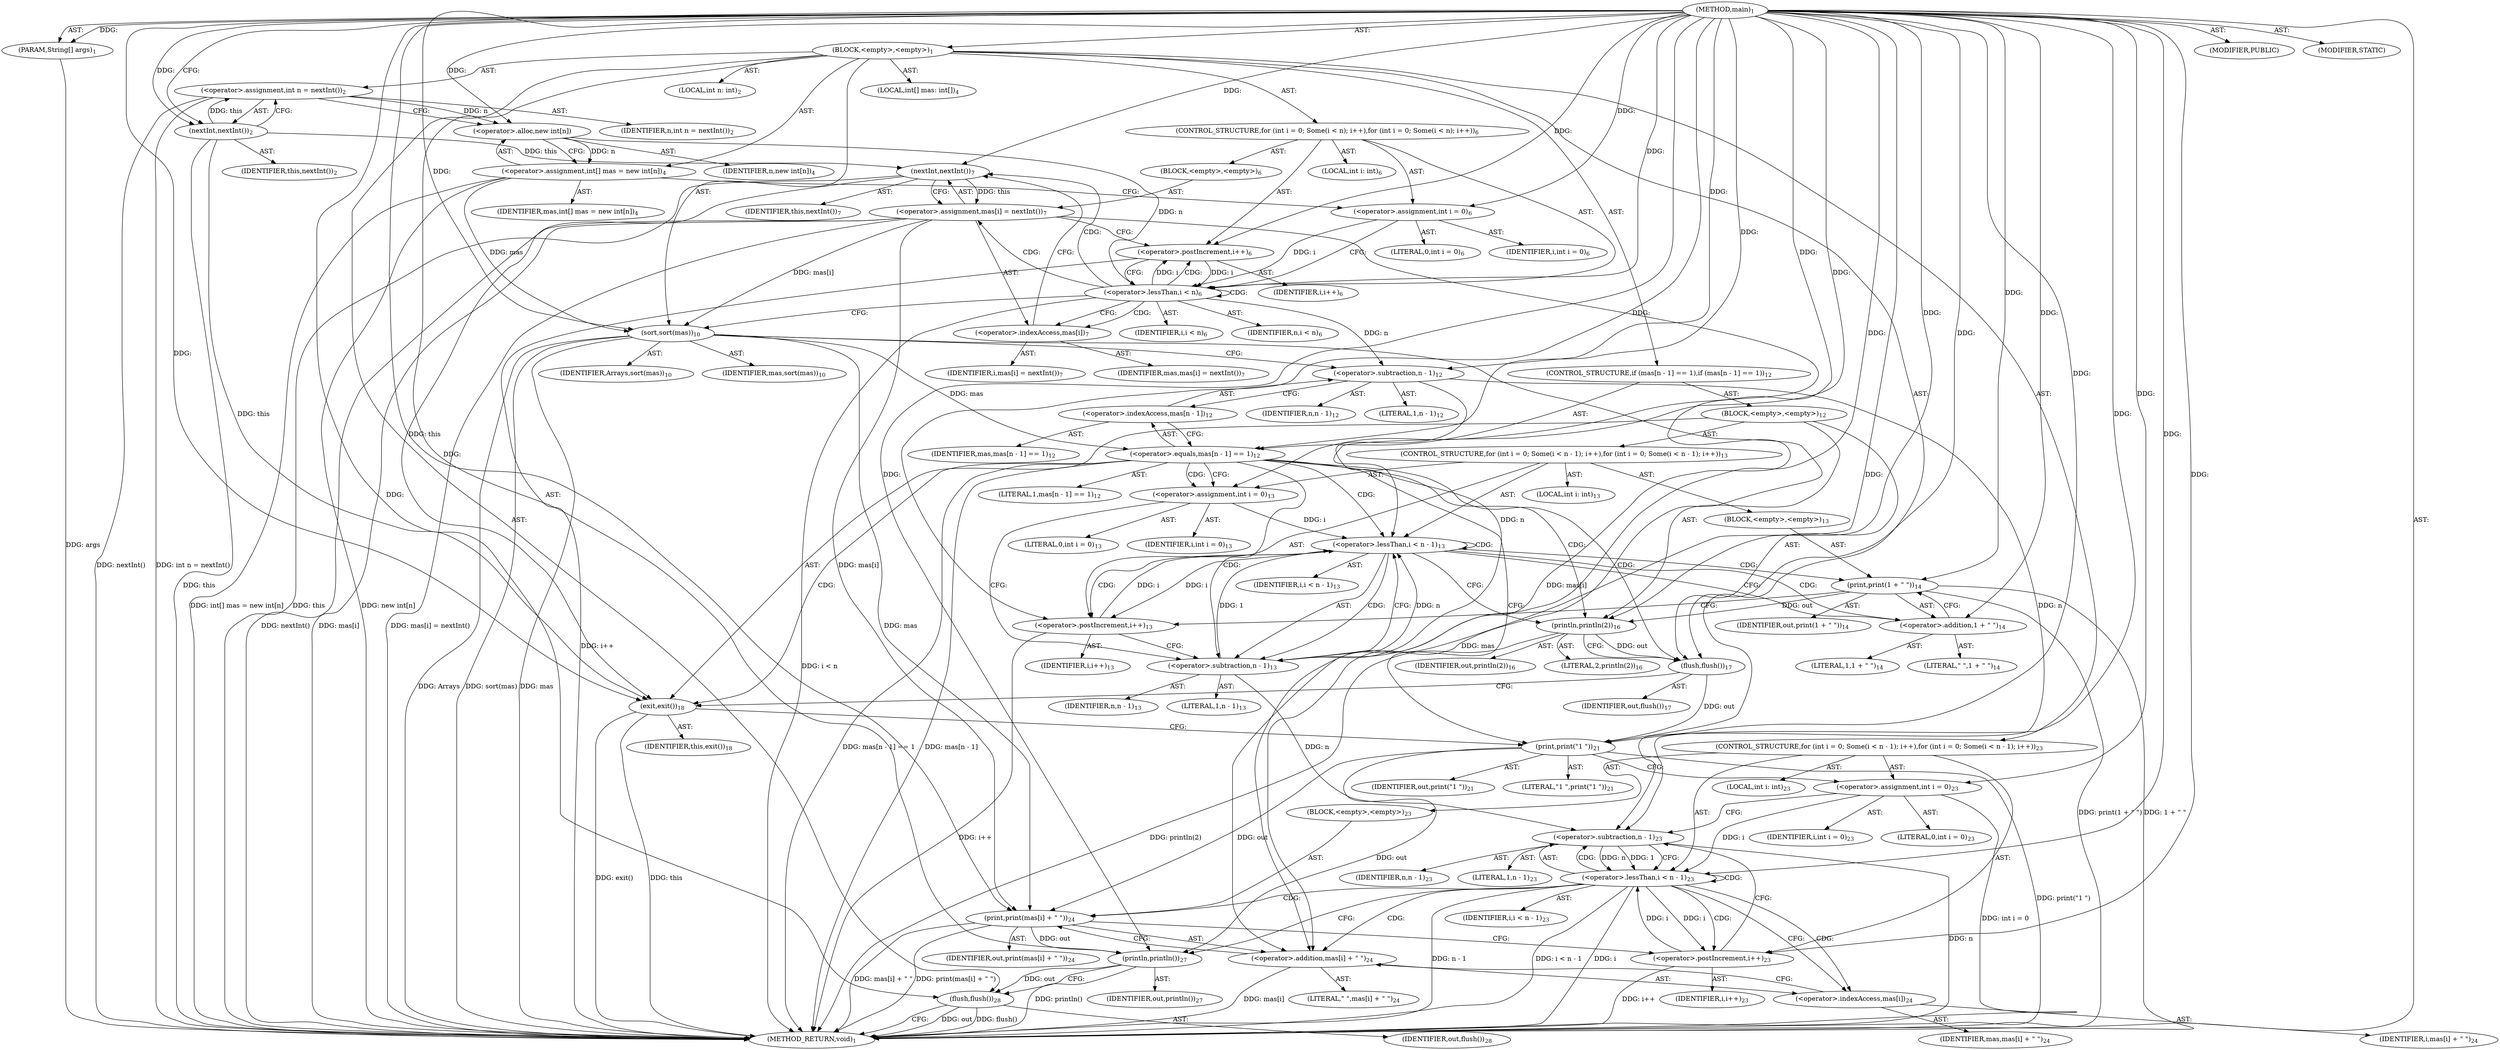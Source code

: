 digraph "main" {  
"17" [label = <(METHOD,main)<SUB>1</SUB>> ]
"18" [label = <(PARAM,String[] args)<SUB>1</SUB>> ]
"19" [label = <(BLOCK,&lt;empty&gt;,&lt;empty&gt;)<SUB>1</SUB>> ]
"20" [label = <(LOCAL,int n: int)<SUB>2</SUB>> ]
"21" [label = <(&lt;operator&gt;.assignment,int n = nextInt())<SUB>2</SUB>> ]
"22" [label = <(IDENTIFIER,n,int n = nextInt())<SUB>2</SUB>> ]
"23" [label = <(nextInt,nextInt())<SUB>2</SUB>> ]
"24" [label = <(IDENTIFIER,this,nextInt())<SUB>2</SUB>> ]
"25" [label = <(LOCAL,int[] mas: int[])<SUB>4</SUB>> ]
"26" [label = <(&lt;operator&gt;.assignment,int[] mas = new int[n])<SUB>4</SUB>> ]
"27" [label = <(IDENTIFIER,mas,int[] mas = new int[n])<SUB>4</SUB>> ]
"28" [label = <(&lt;operator&gt;.alloc,new int[n])> ]
"29" [label = <(IDENTIFIER,n,new int[n])<SUB>4</SUB>> ]
"30" [label = <(CONTROL_STRUCTURE,for (int i = 0; Some(i &lt; n); i++),for (int i = 0; Some(i &lt; n); i++))<SUB>6</SUB>> ]
"31" [label = <(LOCAL,int i: int)<SUB>6</SUB>> ]
"32" [label = <(&lt;operator&gt;.assignment,int i = 0)<SUB>6</SUB>> ]
"33" [label = <(IDENTIFIER,i,int i = 0)<SUB>6</SUB>> ]
"34" [label = <(LITERAL,0,int i = 0)<SUB>6</SUB>> ]
"35" [label = <(&lt;operator&gt;.lessThan,i &lt; n)<SUB>6</SUB>> ]
"36" [label = <(IDENTIFIER,i,i &lt; n)<SUB>6</SUB>> ]
"37" [label = <(IDENTIFIER,n,i &lt; n)<SUB>6</SUB>> ]
"38" [label = <(&lt;operator&gt;.postIncrement,i++)<SUB>6</SUB>> ]
"39" [label = <(IDENTIFIER,i,i++)<SUB>6</SUB>> ]
"40" [label = <(BLOCK,&lt;empty&gt;,&lt;empty&gt;)<SUB>6</SUB>> ]
"41" [label = <(&lt;operator&gt;.assignment,mas[i] = nextInt())<SUB>7</SUB>> ]
"42" [label = <(&lt;operator&gt;.indexAccess,mas[i])<SUB>7</SUB>> ]
"43" [label = <(IDENTIFIER,mas,mas[i] = nextInt())<SUB>7</SUB>> ]
"44" [label = <(IDENTIFIER,i,mas[i] = nextInt())<SUB>7</SUB>> ]
"45" [label = <(nextInt,nextInt())<SUB>7</SUB>> ]
"46" [label = <(IDENTIFIER,this,nextInt())<SUB>7</SUB>> ]
"47" [label = <(sort,sort(mas))<SUB>10</SUB>> ]
"48" [label = <(IDENTIFIER,Arrays,sort(mas))<SUB>10</SUB>> ]
"49" [label = <(IDENTIFIER,mas,sort(mas))<SUB>10</SUB>> ]
"50" [label = <(CONTROL_STRUCTURE,if (mas[n - 1] == 1),if (mas[n - 1] == 1))<SUB>12</SUB>> ]
"51" [label = <(&lt;operator&gt;.equals,mas[n - 1] == 1)<SUB>12</SUB>> ]
"52" [label = <(&lt;operator&gt;.indexAccess,mas[n - 1])<SUB>12</SUB>> ]
"53" [label = <(IDENTIFIER,mas,mas[n - 1] == 1)<SUB>12</SUB>> ]
"54" [label = <(&lt;operator&gt;.subtraction,n - 1)<SUB>12</SUB>> ]
"55" [label = <(IDENTIFIER,n,n - 1)<SUB>12</SUB>> ]
"56" [label = <(LITERAL,1,n - 1)<SUB>12</SUB>> ]
"57" [label = <(LITERAL,1,mas[n - 1] == 1)<SUB>12</SUB>> ]
"58" [label = <(BLOCK,&lt;empty&gt;,&lt;empty&gt;)<SUB>12</SUB>> ]
"59" [label = <(CONTROL_STRUCTURE,for (int i = 0; Some(i &lt; n - 1); i++),for (int i = 0; Some(i &lt; n - 1); i++))<SUB>13</SUB>> ]
"60" [label = <(LOCAL,int i: int)<SUB>13</SUB>> ]
"61" [label = <(&lt;operator&gt;.assignment,int i = 0)<SUB>13</SUB>> ]
"62" [label = <(IDENTIFIER,i,int i = 0)<SUB>13</SUB>> ]
"63" [label = <(LITERAL,0,int i = 0)<SUB>13</SUB>> ]
"64" [label = <(&lt;operator&gt;.lessThan,i &lt; n - 1)<SUB>13</SUB>> ]
"65" [label = <(IDENTIFIER,i,i &lt; n - 1)<SUB>13</SUB>> ]
"66" [label = <(&lt;operator&gt;.subtraction,n - 1)<SUB>13</SUB>> ]
"67" [label = <(IDENTIFIER,n,n - 1)<SUB>13</SUB>> ]
"68" [label = <(LITERAL,1,n - 1)<SUB>13</SUB>> ]
"69" [label = <(&lt;operator&gt;.postIncrement,i++)<SUB>13</SUB>> ]
"70" [label = <(IDENTIFIER,i,i++)<SUB>13</SUB>> ]
"71" [label = <(BLOCK,&lt;empty&gt;,&lt;empty&gt;)<SUB>13</SUB>> ]
"72" [label = <(print,print(1 + &quot; &quot;))<SUB>14</SUB>> ]
"73" [label = <(IDENTIFIER,out,print(1 + &quot; &quot;))<SUB>14</SUB>> ]
"74" [label = <(&lt;operator&gt;.addition,1 + &quot; &quot;)<SUB>14</SUB>> ]
"75" [label = <(LITERAL,1,1 + &quot; &quot;)<SUB>14</SUB>> ]
"76" [label = <(LITERAL,&quot; &quot;,1 + &quot; &quot;)<SUB>14</SUB>> ]
"77" [label = <(println,println(2))<SUB>16</SUB>> ]
"78" [label = <(IDENTIFIER,out,println(2))<SUB>16</SUB>> ]
"79" [label = <(LITERAL,2,println(2))<SUB>16</SUB>> ]
"80" [label = <(flush,flush())<SUB>17</SUB>> ]
"81" [label = <(IDENTIFIER,out,flush())<SUB>17</SUB>> ]
"82" [label = <(exit,exit())<SUB>18</SUB>> ]
"83" [label = <(IDENTIFIER,this,exit())<SUB>18</SUB>> ]
"84" [label = <(print,print(&quot;1 &quot;))<SUB>21</SUB>> ]
"85" [label = <(IDENTIFIER,out,print(&quot;1 &quot;))<SUB>21</SUB>> ]
"86" [label = <(LITERAL,&quot;1 &quot;,print(&quot;1 &quot;))<SUB>21</SUB>> ]
"87" [label = <(CONTROL_STRUCTURE,for (int i = 0; Some(i &lt; n - 1); i++),for (int i = 0; Some(i &lt; n - 1); i++))<SUB>23</SUB>> ]
"88" [label = <(LOCAL,int i: int)<SUB>23</SUB>> ]
"89" [label = <(&lt;operator&gt;.assignment,int i = 0)<SUB>23</SUB>> ]
"90" [label = <(IDENTIFIER,i,int i = 0)<SUB>23</SUB>> ]
"91" [label = <(LITERAL,0,int i = 0)<SUB>23</SUB>> ]
"92" [label = <(&lt;operator&gt;.lessThan,i &lt; n - 1)<SUB>23</SUB>> ]
"93" [label = <(IDENTIFIER,i,i &lt; n - 1)<SUB>23</SUB>> ]
"94" [label = <(&lt;operator&gt;.subtraction,n - 1)<SUB>23</SUB>> ]
"95" [label = <(IDENTIFIER,n,n - 1)<SUB>23</SUB>> ]
"96" [label = <(LITERAL,1,n - 1)<SUB>23</SUB>> ]
"97" [label = <(&lt;operator&gt;.postIncrement,i++)<SUB>23</SUB>> ]
"98" [label = <(IDENTIFIER,i,i++)<SUB>23</SUB>> ]
"99" [label = <(BLOCK,&lt;empty&gt;,&lt;empty&gt;)<SUB>23</SUB>> ]
"100" [label = <(print,print(mas[i] + &quot; &quot;))<SUB>24</SUB>> ]
"101" [label = <(IDENTIFIER,out,print(mas[i] + &quot; &quot;))<SUB>24</SUB>> ]
"102" [label = <(&lt;operator&gt;.addition,mas[i] + &quot; &quot;)<SUB>24</SUB>> ]
"103" [label = <(&lt;operator&gt;.indexAccess,mas[i])<SUB>24</SUB>> ]
"104" [label = <(IDENTIFIER,mas,mas[i] + &quot; &quot;)<SUB>24</SUB>> ]
"105" [label = <(IDENTIFIER,i,mas[i] + &quot; &quot;)<SUB>24</SUB>> ]
"106" [label = <(LITERAL,&quot; &quot;,mas[i] + &quot; &quot;)<SUB>24</SUB>> ]
"107" [label = <(println,println())<SUB>27</SUB>> ]
"108" [label = <(IDENTIFIER,out,println())<SUB>27</SUB>> ]
"109" [label = <(flush,flush())<SUB>28</SUB>> ]
"110" [label = <(IDENTIFIER,out,flush())<SUB>28</SUB>> ]
"111" [label = <(MODIFIER,PUBLIC)> ]
"112" [label = <(MODIFIER,STATIC)> ]
"113" [label = <(METHOD_RETURN,void)<SUB>1</SUB>> ]
  "17" -> "18"  [ label = "AST: "] 
  "17" -> "19"  [ label = "AST: "] 
  "17" -> "111"  [ label = "AST: "] 
  "17" -> "112"  [ label = "AST: "] 
  "17" -> "113"  [ label = "AST: "] 
  "19" -> "20"  [ label = "AST: "] 
  "19" -> "21"  [ label = "AST: "] 
  "19" -> "25"  [ label = "AST: "] 
  "19" -> "26"  [ label = "AST: "] 
  "19" -> "30"  [ label = "AST: "] 
  "19" -> "47"  [ label = "AST: "] 
  "19" -> "50"  [ label = "AST: "] 
  "19" -> "84"  [ label = "AST: "] 
  "19" -> "87"  [ label = "AST: "] 
  "19" -> "107"  [ label = "AST: "] 
  "19" -> "109"  [ label = "AST: "] 
  "21" -> "22"  [ label = "AST: "] 
  "21" -> "23"  [ label = "AST: "] 
  "23" -> "24"  [ label = "AST: "] 
  "26" -> "27"  [ label = "AST: "] 
  "26" -> "28"  [ label = "AST: "] 
  "28" -> "29"  [ label = "AST: "] 
  "30" -> "31"  [ label = "AST: "] 
  "30" -> "32"  [ label = "AST: "] 
  "30" -> "35"  [ label = "AST: "] 
  "30" -> "38"  [ label = "AST: "] 
  "30" -> "40"  [ label = "AST: "] 
  "32" -> "33"  [ label = "AST: "] 
  "32" -> "34"  [ label = "AST: "] 
  "35" -> "36"  [ label = "AST: "] 
  "35" -> "37"  [ label = "AST: "] 
  "38" -> "39"  [ label = "AST: "] 
  "40" -> "41"  [ label = "AST: "] 
  "41" -> "42"  [ label = "AST: "] 
  "41" -> "45"  [ label = "AST: "] 
  "42" -> "43"  [ label = "AST: "] 
  "42" -> "44"  [ label = "AST: "] 
  "45" -> "46"  [ label = "AST: "] 
  "47" -> "48"  [ label = "AST: "] 
  "47" -> "49"  [ label = "AST: "] 
  "50" -> "51"  [ label = "AST: "] 
  "50" -> "58"  [ label = "AST: "] 
  "51" -> "52"  [ label = "AST: "] 
  "51" -> "57"  [ label = "AST: "] 
  "52" -> "53"  [ label = "AST: "] 
  "52" -> "54"  [ label = "AST: "] 
  "54" -> "55"  [ label = "AST: "] 
  "54" -> "56"  [ label = "AST: "] 
  "58" -> "59"  [ label = "AST: "] 
  "58" -> "77"  [ label = "AST: "] 
  "58" -> "80"  [ label = "AST: "] 
  "58" -> "82"  [ label = "AST: "] 
  "59" -> "60"  [ label = "AST: "] 
  "59" -> "61"  [ label = "AST: "] 
  "59" -> "64"  [ label = "AST: "] 
  "59" -> "69"  [ label = "AST: "] 
  "59" -> "71"  [ label = "AST: "] 
  "61" -> "62"  [ label = "AST: "] 
  "61" -> "63"  [ label = "AST: "] 
  "64" -> "65"  [ label = "AST: "] 
  "64" -> "66"  [ label = "AST: "] 
  "66" -> "67"  [ label = "AST: "] 
  "66" -> "68"  [ label = "AST: "] 
  "69" -> "70"  [ label = "AST: "] 
  "71" -> "72"  [ label = "AST: "] 
  "72" -> "73"  [ label = "AST: "] 
  "72" -> "74"  [ label = "AST: "] 
  "74" -> "75"  [ label = "AST: "] 
  "74" -> "76"  [ label = "AST: "] 
  "77" -> "78"  [ label = "AST: "] 
  "77" -> "79"  [ label = "AST: "] 
  "80" -> "81"  [ label = "AST: "] 
  "82" -> "83"  [ label = "AST: "] 
  "84" -> "85"  [ label = "AST: "] 
  "84" -> "86"  [ label = "AST: "] 
  "87" -> "88"  [ label = "AST: "] 
  "87" -> "89"  [ label = "AST: "] 
  "87" -> "92"  [ label = "AST: "] 
  "87" -> "97"  [ label = "AST: "] 
  "87" -> "99"  [ label = "AST: "] 
  "89" -> "90"  [ label = "AST: "] 
  "89" -> "91"  [ label = "AST: "] 
  "92" -> "93"  [ label = "AST: "] 
  "92" -> "94"  [ label = "AST: "] 
  "94" -> "95"  [ label = "AST: "] 
  "94" -> "96"  [ label = "AST: "] 
  "97" -> "98"  [ label = "AST: "] 
  "99" -> "100"  [ label = "AST: "] 
  "100" -> "101"  [ label = "AST: "] 
  "100" -> "102"  [ label = "AST: "] 
  "102" -> "103"  [ label = "AST: "] 
  "102" -> "106"  [ label = "AST: "] 
  "103" -> "104"  [ label = "AST: "] 
  "103" -> "105"  [ label = "AST: "] 
  "107" -> "108"  [ label = "AST: "] 
  "109" -> "110"  [ label = "AST: "] 
  "21" -> "28"  [ label = "CFG: "] 
  "26" -> "32"  [ label = "CFG: "] 
  "47" -> "54"  [ label = "CFG: "] 
  "84" -> "89"  [ label = "CFG: "] 
  "107" -> "109"  [ label = "CFG: "] 
  "109" -> "113"  [ label = "CFG: "] 
  "23" -> "21"  [ label = "CFG: "] 
  "28" -> "26"  [ label = "CFG: "] 
  "32" -> "35"  [ label = "CFG: "] 
  "35" -> "42"  [ label = "CFG: "] 
  "35" -> "47"  [ label = "CFG: "] 
  "38" -> "35"  [ label = "CFG: "] 
  "51" -> "61"  [ label = "CFG: "] 
  "51" -> "84"  [ label = "CFG: "] 
  "89" -> "94"  [ label = "CFG: "] 
  "92" -> "103"  [ label = "CFG: "] 
  "92" -> "107"  [ label = "CFG: "] 
  "97" -> "94"  [ label = "CFG: "] 
  "41" -> "38"  [ label = "CFG: "] 
  "52" -> "51"  [ label = "CFG: "] 
  "77" -> "80"  [ label = "CFG: "] 
  "80" -> "82"  [ label = "CFG: "] 
  "82" -> "84"  [ label = "CFG: "] 
  "94" -> "92"  [ label = "CFG: "] 
  "100" -> "97"  [ label = "CFG: "] 
  "42" -> "45"  [ label = "CFG: "] 
  "45" -> "41"  [ label = "CFG: "] 
  "54" -> "52"  [ label = "CFG: "] 
  "61" -> "66"  [ label = "CFG: "] 
  "64" -> "74"  [ label = "CFG: "] 
  "64" -> "77"  [ label = "CFG: "] 
  "69" -> "66"  [ label = "CFG: "] 
  "102" -> "100"  [ label = "CFG: "] 
  "66" -> "64"  [ label = "CFG: "] 
  "72" -> "69"  [ label = "CFG: "] 
  "103" -> "102"  [ label = "CFG: "] 
  "74" -> "72"  [ label = "CFG: "] 
  "17" -> "23"  [ label = "CFG: "] 
  "18" -> "113"  [ label = "DDG: args"] 
  "23" -> "113"  [ label = "DDG: this"] 
  "21" -> "113"  [ label = "DDG: nextInt()"] 
  "21" -> "113"  [ label = "DDG: int n = nextInt()"] 
  "26" -> "113"  [ label = "DDG: new int[n]"] 
  "26" -> "113"  [ label = "DDG: int[] mas = new int[n]"] 
  "35" -> "113"  [ label = "DDG: i &lt; n"] 
  "47" -> "113"  [ label = "DDG: mas"] 
  "47" -> "113"  [ label = "DDG: sort(mas)"] 
  "51" -> "113"  [ label = "DDG: mas[n - 1]"] 
  "51" -> "113"  [ label = "DDG: mas[n - 1] == 1"] 
  "77" -> "113"  [ label = "DDG: println(2)"] 
  "82" -> "113"  [ label = "DDG: this"] 
  "82" -> "113"  [ label = "DDG: exit()"] 
  "84" -> "113"  [ label = "DDG: print(&quot;1 &quot;)"] 
  "89" -> "113"  [ label = "DDG: int i = 0"] 
  "92" -> "113"  [ label = "DDG: i"] 
  "94" -> "113"  [ label = "DDG: n"] 
  "92" -> "113"  [ label = "DDG: n - 1"] 
  "92" -> "113"  [ label = "DDG: i &lt; n - 1"] 
  "107" -> "113"  [ label = "DDG: println()"] 
  "109" -> "113"  [ label = "DDG: out"] 
  "109" -> "113"  [ label = "DDG: flush()"] 
  "102" -> "113"  [ label = "DDG: mas[i]"] 
  "100" -> "113"  [ label = "DDG: mas[i] + &quot; &quot;"] 
  "100" -> "113"  [ label = "DDG: print(mas[i] + &quot; &quot;)"] 
  "97" -> "113"  [ label = "DDG: i++"] 
  "72" -> "113"  [ label = "DDG: 1 + &quot; &quot;"] 
  "72" -> "113"  [ label = "DDG: print(1 + &quot; &quot;)"] 
  "69" -> "113"  [ label = "DDG: i++"] 
  "41" -> "113"  [ label = "DDG: mas[i]"] 
  "45" -> "113"  [ label = "DDG: this"] 
  "41" -> "113"  [ label = "DDG: nextInt()"] 
  "41" -> "113"  [ label = "DDG: mas[i] = nextInt()"] 
  "38" -> "113"  [ label = "DDG: i++"] 
  "47" -> "113"  [ label = "DDG: Arrays"] 
  "17" -> "18"  [ label = "DDG: "] 
  "23" -> "21"  [ label = "DDG: this"] 
  "28" -> "26"  [ label = "DDG: n"] 
  "17" -> "32"  [ label = "DDG: "] 
  "17" -> "47"  [ label = "DDG: "] 
  "26" -> "47"  [ label = "DDG: mas"] 
  "41" -> "47"  [ label = "DDG: mas[i]"] 
  "80" -> "84"  [ label = "DDG: out"] 
  "17" -> "84"  [ label = "DDG: "] 
  "17" -> "89"  [ label = "DDG: "] 
  "84" -> "107"  [ label = "DDG: out"] 
  "100" -> "107"  [ label = "DDG: out"] 
  "17" -> "107"  [ label = "DDG: "] 
  "107" -> "109"  [ label = "DDG: out"] 
  "17" -> "109"  [ label = "DDG: "] 
  "17" -> "23"  [ label = "DDG: "] 
  "21" -> "28"  [ label = "DDG: n"] 
  "17" -> "28"  [ label = "DDG: "] 
  "32" -> "35"  [ label = "DDG: i"] 
  "38" -> "35"  [ label = "DDG: i"] 
  "17" -> "35"  [ label = "DDG: "] 
  "28" -> "35"  [ label = "DDG: n"] 
  "35" -> "38"  [ label = "DDG: i"] 
  "17" -> "38"  [ label = "DDG: "] 
  "45" -> "41"  [ label = "DDG: this"] 
  "47" -> "51"  [ label = "DDG: mas"] 
  "17" -> "51"  [ label = "DDG: "] 
  "89" -> "92"  [ label = "DDG: i"] 
  "97" -> "92"  [ label = "DDG: i"] 
  "17" -> "92"  [ label = "DDG: "] 
  "94" -> "92"  [ label = "DDG: n"] 
  "94" -> "92"  [ label = "DDG: 1"] 
  "92" -> "97"  [ label = "DDG: i"] 
  "17" -> "97"  [ label = "DDG: "] 
  "17" -> "61"  [ label = "DDG: "] 
  "72" -> "77"  [ label = "DDG: out"] 
  "17" -> "77"  [ label = "DDG: "] 
  "77" -> "80"  [ label = "DDG: out"] 
  "17" -> "80"  [ label = "DDG: "] 
  "23" -> "82"  [ label = "DDG: this"] 
  "45" -> "82"  [ label = "DDG: this"] 
  "17" -> "82"  [ label = "DDG: "] 
  "54" -> "94"  [ label = "DDG: n"] 
  "66" -> "94"  [ label = "DDG: n"] 
  "17" -> "94"  [ label = "DDG: "] 
  "84" -> "100"  [ label = "DDG: out"] 
  "17" -> "100"  [ label = "DDG: "] 
  "47" -> "100"  [ label = "DDG: mas"] 
  "41" -> "100"  [ label = "DDG: mas[i]"] 
  "23" -> "45"  [ label = "DDG: this"] 
  "17" -> "45"  [ label = "DDG: "] 
  "35" -> "54"  [ label = "DDG: n"] 
  "17" -> "54"  [ label = "DDG: "] 
  "61" -> "64"  [ label = "DDG: i"] 
  "69" -> "64"  [ label = "DDG: i"] 
  "17" -> "64"  [ label = "DDG: "] 
  "66" -> "64"  [ label = "DDG: n"] 
  "66" -> "64"  [ label = "DDG: 1"] 
  "64" -> "69"  [ label = "DDG: i"] 
  "17" -> "69"  [ label = "DDG: "] 
  "47" -> "102"  [ label = "DDG: mas"] 
  "41" -> "102"  [ label = "DDG: mas[i]"] 
  "17" -> "102"  [ label = "DDG: "] 
  "54" -> "66"  [ label = "DDG: n"] 
  "17" -> "66"  [ label = "DDG: "] 
  "17" -> "72"  [ label = "DDG: "] 
  "17" -> "74"  [ label = "DDG: "] 
  "35" -> "42"  [ label = "CDG: "] 
  "35" -> "38"  [ label = "CDG: "] 
  "35" -> "41"  [ label = "CDG: "] 
  "35" -> "45"  [ label = "CDG: "] 
  "35" -> "35"  [ label = "CDG: "] 
  "51" -> "80"  [ label = "CDG: "] 
  "51" -> "61"  [ label = "CDG: "] 
  "51" -> "77"  [ label = "CDG: "] 
  "51" -> "64"  [ label = "CDG: "] 
  "51" -> "66"  [ label = "CDG: "] 
  "51" -> "82"  [ label = "CDG: "] 
  "92" -> "94"  [ label = "CDG: "] 
  "92" -> "100"  [ label = "CDG: "] 
  "92" -> "102"  [ label = "CDG: "] 
  "92" -> "103"  [ label = "CDG: "] 
  "92" -> "92"  [ label = "CDG: "] 
  "92" -> "97"  [ label = "CDG: "] 
  "64" -> "64"  [ label = "CDG: "] 
  "64" -> "66"  [ label = "CDG: "] 
  "64" -> "72"  [ label = "CDG: "] 
  "64" -> "69"  [ label = "CDG: "] 
  "64" -> "74"  [ label = "CDG: "] 
}
